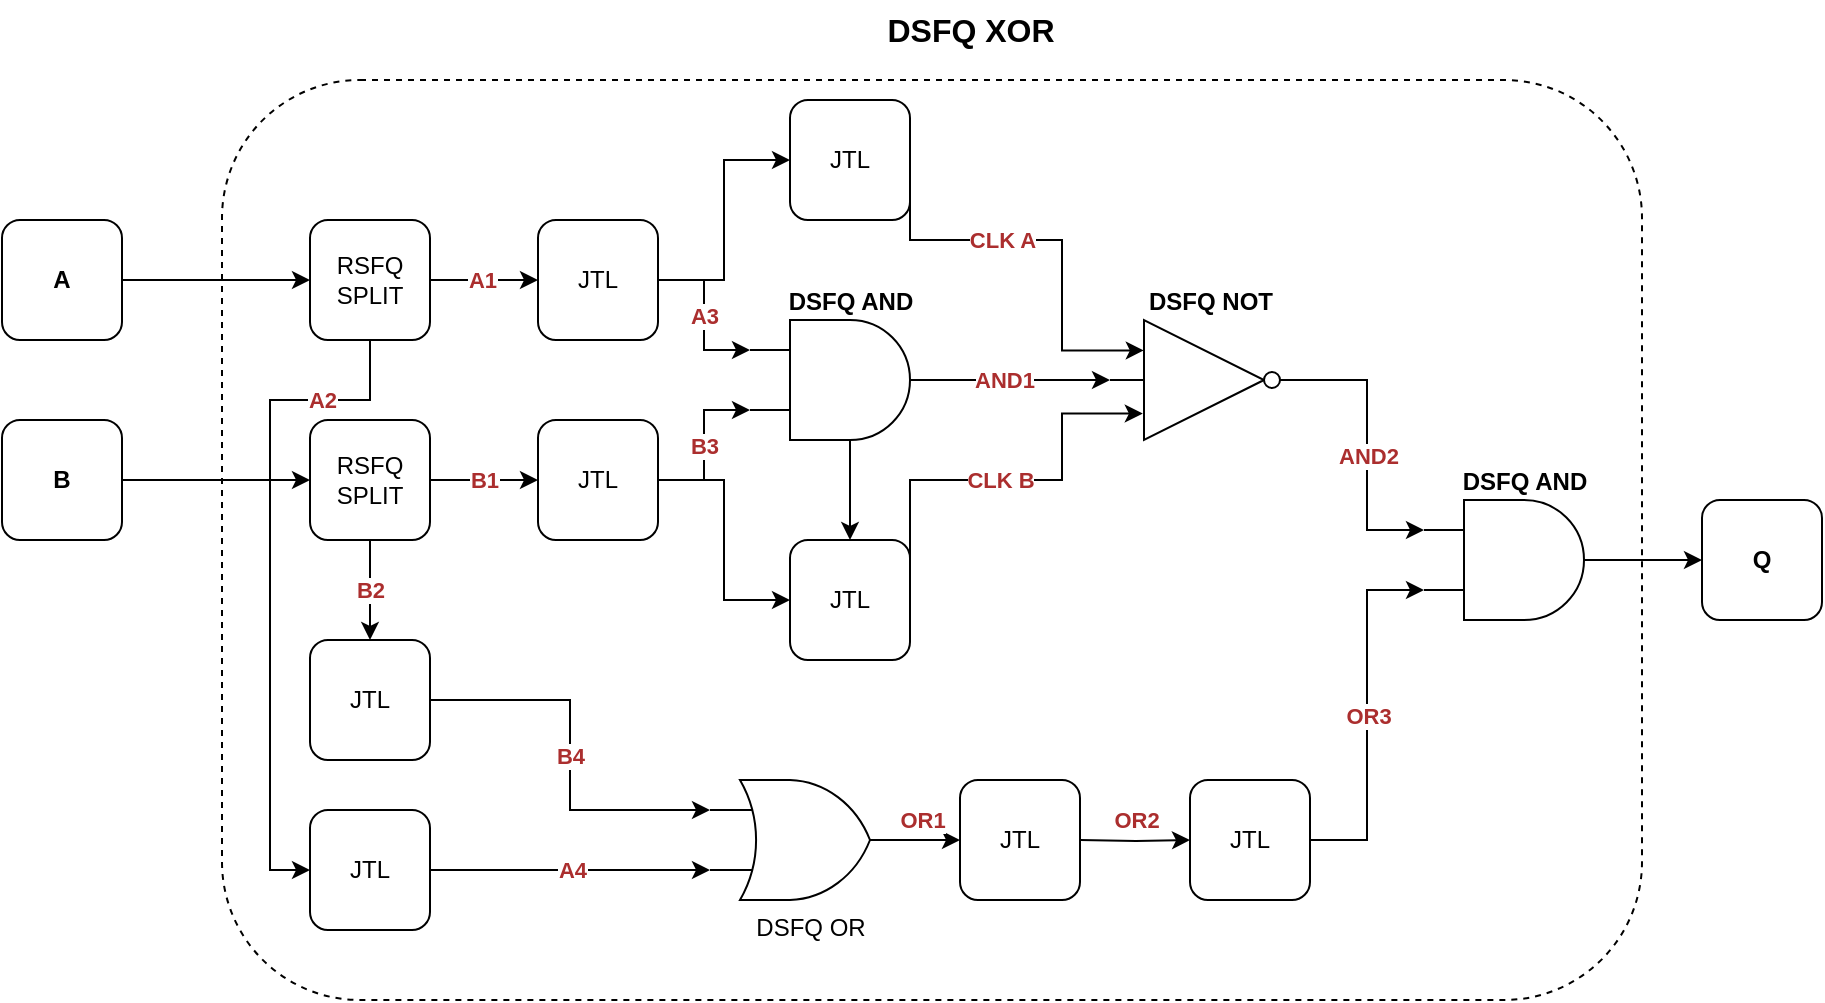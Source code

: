 <mxfile version="21.6.7" type="device">
  <diagram name="Page-1" id="uVY88AYn5NiRDJBffOB0">
    <mxGraphModel dx="2138" dy="778" grid="1" gridSize="10" guides="1" tooltips="1" connect="1" arrows="1" fold="1" page="1" pageScale="1" pageWidth="827" pageHeight="1169" math="0" shadow="0">
      <root>
        <mxCell id="0" />
        <mxCell id="1" parent="0" />
        <mxCell id="nG5wxtSA3B4YETZmWFmu-6" value="" style="rounded=1;whiteSpace=wrap;html=1;dashed=1;" vertex="1" parent="1">
          <mxGeometry x="40" y="140" width="710" height="460" as="geometry" />
        </mxCell>
        <mxCell id="XjQan9eISK3urUrsUjt1-10" value="&lt;font style=&quot;&quot;&gt;&lt;span style=&quot;font-size: 16px;&quot;&gt;&lt;b&gt;DSFQ XOR&lt;/b&gt;&lt;/span&gt;&lt;/font&gt;" style="text;html=1;align=center;verticalAlign=middle;resizable=0;points=[];autosize=1;strokeColor=none;fillColor=none;" parent="1" vertex="1">
          <mxGeometry x="359" y="100" width="110" height="30" as="geometry" />
        </mxCell>
        <mxCell id="XjQan9eISK3urUrsUjt1-79" style="edgeStyle=orthogonalEdgeStyle;rounded=0;orthogonalLoop=1;jettySize=auto;html=1;entryX=0;entryY=0.5;entryDx=0;entryDy=0;exitX=1;exitY=0.5;exitDx=0;exitDy=0;" parent="1" source="nG5wxtSA3B4YETZmWFmu-3" target="XjQan9eISK3urUrsUjt1-51" edge="1">
          <mxGeometry relative="1" as="geometry">
            <mxPoint x="34.0" y="240" as="sourcePoint" />
          </mxGeometry>
        </mxCell>
        <mxCell id="XjQan9eISK3urUrsUjt1-80" style="edgeStyle=orthogonalEdgeStyle;rounded=0;orthogonalLoop=1;jettySize=auto;html=1;entryX=0;entryY=0.5;entryDx=0;entryDy=0;exitX=1;exitY=0.5;exitDx=0;exitDy=0;" parent="1" source="nG5wxtSA3B4YETZmWFmu-5" target="XjQan9eISK3urUrsUjt1-52" edge="1">
          <mxGeometry relative="1" as="geometry">
            <mxPoint x="34.0" y="340" as="sourcePoint" />
          </mxGeometry>
        </mxCell>
        <mxCell id="XjQan9eISK3urUrsUjt1-64" value="&lt;b&gt;&lt;font color=&quot;#ab2e2e&quot;&gt;AND1&lt;/font&gt;&lt;/b&gt;" style="edgeStyle=orthogonalEdgeStyle;rounded=0;orthogonalLoop=1;jettySize=auto;html=1;exitX=1;exitY=0.5;exitDx=0;exitDy=0;exitPerimeter=0;" parent="1" source="XjQan9eISK3urUrsUjt1-47" edge="1">
          <mxGeometry x="-0.343" relative="1" as="geometry">
            <Array as="points">
              <mxPoint x="450" y="290" />
              <mxPoint x="450" y="290" />
            </Array>
            <mxPoint x="484" y="290" as="targetPoint" />
            <mxPoint as="offset" />
          </mxGeometry>
        </mxCell>
        <mxCell id="nG5wxtSA3B4YETZmWFmu-1" value="" style="edgeStyle=orthogonalEdgeStyle;rounded=0;orthogonalLoop=1;jettySize=auto;html=1;" edge="1" parent="1" source="XjQan9eISK3urUrsUjt1-47" target="XjQan9eISK3urUrsUjt1-70">
          <mxGeometry relative="1" as="geometry" />
        </mxCell>
        <mxCell id="XjQan9eISK3urUrsUjt1-47" value="&lt;b&gt;DSFQ AND&lt;/b&gt;" style="verticalLabelPosition=top;shadow=0;dashed=0;align=center;html=1;verticalAlign=bottom;shape=mxgraph.electrical.logic_gates.logic_gate;operation=and;labelPosition=center;" parent="1" vertex="1">
          <mxGeometry x="304" y="260" width="100" height="60" as="geometry" />
        </mxCell>
        <mxCell id="XjQan9eISK3urUrsUjt1-88" value="&lt;b&gt;&lt;font color=&quot;#ab2e2e&quot;&gt;AND2&lt;/font&gt;&lt;/b&gt;" style="edgeStyle=orthogonalEdgeStyle;rounded=0;orthogonalLoop=1;jettySize=auto;html=1;entryX=0;entryY=0.25;entryDx=0;entryDy=0;entryPerimeter=0;" parent="1" source="XjQan9eISK3urUrsUjt1-48" target="XjQan9eISK3urUrsUjt1-76" edge="1">
          <mxGeometry relative="1" as="geometry">
            <mxPoint as="offset" />
          </mxGeometry>
        </mxCell>
        <mxCell id="XjQan9eISK3urUrsUjt1-48" value="&lt;b&gt;DSFQ NOT&lt;/b&gt;" style="verticalLabelPosition=top;shadow=0;dashed=0;align=center;html=1;verticalAlign=bottom;shape=mxgraph.electrical.logic_gates.inverter_2;rotation=0;labelPosition=center;" parent="1" vertex="1">
          <mxGeometry x="484" y="260" width="100" height="60" as="geometry" />
        </mxCell>
        <mxCell id="XjQan9eISK3urUrsUjt1-85" value="&lt;b&gt;&lt;font color=&quot;#ab2e2e&quot;&gt;OR1&lt;/font&gt;&lt;/b&gt;" style="edgeStyle=orthogonalEdgeStyle;rounded=0;orthogonalLoop=1;jettySize=auto;html=1;entryX=0;entryY=0.5;entryDx=0;entryDy=0;" parent="1" source="XjQan9eISK3urUrsUjt1-49" target="XjQan9eISK3urUrsUjt1-83" edge="1">
          <mxGeometry x="0.309" y="10" relative="1" as="geometry">
            <mxPoint as="offset" />
          </mxGeometry>
        </mxCell>
        <mxCell id="XjQan9eISK3urUrsUjt1-49" value="DSFQ OR" style="verticalLabelPosition=bottom;shadow=0;dashed=0;align=center;html=1;verticalAlign=top;shape=mxgraph.electrical.logic_gates.logic_gate;operation=or;" parent="1" vertex="1">
          <mxGeometry x="284" y="490" width="100" height="60" as="geometry" />
        </mxCell>
        <mxCell id="XjQan9eISK3urUrsUjt1-63" style="edgeStyle=orthogonalEdgeStyle;rounded=0;orthogonalLoop=1;jettySize=auto;html=1;entryX=0;entryY=0.5;entryDx=0;entryDy=0;" parent="1" edge="1">
          <mxGeometry relative="1" as="geometry">
            <mxPoint x="359" y="60" as="sourcePoint" />
          </mxGeometry>
        </mxCell>
        <mxCell id="XjQan9eISK3urUrsUjt1-56" value="&lt;b&gt;&lt;font color=&quot;#ab2e2e&quot;&gt;A1&lt;/font&gt;&lt;/b&gt;" style="edgeStyle=orthogonalEdgeStyle;rounded=0;orthogonalLoop=1;jettySize=auto;html=1;entryX=0;entryY=0.5;entryDx=0;entryDy=0;" parent="1" source="XjQan9eISK3urUrsUjt1-51" target="XjQan9eISK3urUrsUjt1-53" edge="1">
          <mxGeometry x="-0.037" relative="1" as="geometry">
            <mxPoint as="offset" />
          </mxGeometry>
        </mxCell>
        <mxCell id="XjQan9eISK3urUrsUjt1-78" value="&lt;b&gt;&lt;font color=&quot;#ab2e2e&quot;&gt;A2&lt;/font&gt;&lt;/b&gt;" style="edgeStyle=orthogonalEdgeStyle;rounded=0;orthogonalLoop=1;jettySize=auto;html=1;entryX=0;entryY=0.5;entryDx=0;entryDy=0;exitX=0.5;exitY=1;exitDx=0;exitDy=0;" parent="1" source="XjQan9eISK3urUrsUjt1-51" target="XjQan9eISK3urUrsUjt1-77" edge="1">
          <mxGeometry x="-0.678" relative="1" as="geometry">
            <Array as="points">
              <mxPoint x="114" y="300" />
              <mxPoint x="64" y="300" />
              <mxPoint x="64" y="535" />
            </Array>
            <mxPoint as="offset" />
          </mxGeometry>
        </mxCell>
        <mxCell id="XjQan9eISK3urUrsUjt1-51" value="RSFQ SPLIT" style="rounded=1;whiteSpace=wrap;html=1;" parent="1" vertex="1">
          <mxGeometry x="84" y="210" width="60" height="60" as="geometry" />
        </mxCell>
        <mxCell id="XjQan9eISK3urUrsUjt1-57" value="&lt;b&gt;&lt;font color=&quot;#ab2e2e&quot;&gt;B1&lt;/font&gt;&lt;/b&gt;" style="edgeStyle=orthogonalEdgeStyle;rounded=0;orthogonalLoop=1;jettySize=auto;html=1;entryX=0;entryY=0.5;entryDx=0;entryDy=0;" parent="1" source="XjQan9eISK3urUrsUjt1-52" target="XjQan9eISK3urUrsUjt1-54" edge="1">
          <mxGeometry relative="1" as="geometry" />
        </mxCell>
        <mxCell id="XjQan9eISK3urUrsUjt1-58" value="&lt;b&gt;&lt;font color=&quot;#ab2e2e&quot;&gt;B2&lt;/font&gt;&lt;/b&gt;" style="edgeStyle=orthogonalEdgeStyle;rounded=0;orthogonalLoop=1;jettySize=auto;html=1;entryX=0.5;entryY=0;entryDx=0;entryDy=0;" parent="1" source="XjQan9eISK3urUrsUjt1-52" target="XjQan9eISK3urUrsUjt1-55" edge="1">
          <mxGeometry relative="1" as="geometry" />
        </mxCell>
        <mxCell id="XjQan9eISK3urUrsUjt1-52" value="RSFQ SPLIT" style="rounded=1;whiteSpace=wrap;html=1;" parent="1" vertex="1">
          <mxGeometry x="84" y="310" width="60" height="60" as="geometry" />
        </mxCell>
        <mxCell id="XjQan9eISK3urUrsUjt1-60" value="&lt;font color=&quot;#ab2e2e&quot;&gt;&lt;b&gt;A3&lt;/b&gt;&lt;/font&gt;" style="edgeStyle=orthogonalEdgeStyle;rounded=0;orthogonalLoop=1;jettySize=auto;html=1;entryX=0;entryY=0.25;entryDx=0;entryDy=0;entryPerimeter=0;" parent="1" source="XjQan9eISK3urUrsUjt1-53" target="XjQan9eISK3urUrsUjt1-47" edge="1">
          <mxGeometry x="-0.001" relative="1" as="geometry">
            <mxPoint as="offset" />
          </mxGeometry>
        </mxCell>
        <mxCell id="XjQan9eISK3urUrsUjt1-67" style="edgeStyle=orthogonalEdgeStyle;rounded=0;orthogonalLoop=1;jettySize=auto;html=1;" parent="1" source="XjQan9eISK3urUrsUjt1-53" target="XjQan9eISK3urUrsUjt1-65" edge="1">
          <mxGeometry relative="1" as="geometry" />
        </mxCell>
        <mxCell id="XjQan9eISK3urUrsUjt1-53" value="JTL" style="rounded=1;whiteSpace=wrap;html=1;" parent="1" vertex="1">
          <mxGeometry x="198" y="210" width="60" height="60" as="geometry" />
        </mxCell>
        <mxCell id="XjQan9eISK3urUrsUjt1-61" value="&lt;font color=&quot;#ab2e2e&quot;&gt;&lt;b&gt;B3&lt;/b&gt;&lt;/font&gt;" style="edgeStyle=orthogonalEdgeStyle;rounded=0;orthogonalLoop=1;jettySize=auto;html=1;entryX=0;entryY=0.75;entryDx=0;entryDy=0;entryPerimeter=0;" parent="1" source="XjQan9eISK3urUrsUjt1-54" target="XjQan9eISK3urUrsUjt1-47" edge="1">
          <mxGeometry x="0.005" relative="1" as="geometry">
            <mxPoint as="offset" />
          </mxGeometry>
        </mxCell>
        <mxCell id="XjQan9eISK3urUrsUjt1-72" style="edgeStyle=orthogonalEdgeStyle;rounded=0;orthogonalLoop=1;jettySize=auto;html=1;entryX=0;entryY=0.5;entryDx=0;entryDy=0;" parent="1" source="XjQan9eISK3urUrsUjt1-54" target="XjQan9eISK3urUrsUjt1-70" edge="1">
          <mxGeometry relative="1" as="geometry" />
        </mxCell>
        <mxCell id="XjQan9eISK3urUrsUjt1-54" value="JTL" style="rounded=1;whiteSpace=wrap;html=1;" parent="1" vertex="1">
          <mxGeometry x="198" y="310" width="60" height="60" as="geometry" />
        </mxCell>
        <mxCell id="XjQan9eISK3urUrsUjt1-81" value="&lt;b&gt;&lt;font color=&quot;#ab2e2e&quot;&gt;B4&lt;/font&gt;&lt;/b&gt;" style="edgeStyle=orthogonalEdgeStyle;rounded=0;orthogonalLoop=1;jettySize=auto;html=1;entryX=0;entryY=0.25;entryDx=0;entryDy=0;entryPerimeter=0;" parent="1" source="XjQan9eISK3urUrsUjt1-55" target="XjQan9eISK3urUrsUjt1-49" edge="1">
          <mxGeometry relative="1" as="geometry" />
        </mxCell>
        <mxCell id="XjQan9eISK3urUrsUjt1-55" value="JTL" style="rounded=1;whiteSpace=wrap;html=1;" parent="1" vertex="1">
          <mxGeometry x="84" y="420" width="60" height="60" as="geometry" />
        </mxCell>
        <mxCell id="XjQan9eISK3urUrsUjt1-65" value="JTL" style="rounded=1;whiteSpace=wrap;html=1;" parent="1" vertex="1">
          <mxGeometry x="324" y="150" width="60" height="60" as="geometry" />
        </mxCell>
        <mxCell id="XjQan9eISK3urUrsUjt1-68" value="&lt;b&gt;&lt;font color=&quot;#ab2e2e&quot;&gt;CLK A&lt;/font&gt;&lt;/b&gt;" style="edgeStyle=orthogonalEdgeStyle;rounded=0;orthogonalLoop=1;jettySize=auto;html=1;entryX=0.169;entryY=0.254;entryDx=0;entryDy=0;entryPerimeter=0;exitX=1;exitY=0.5;exitDx=0;exitDy=0;" parent="1" source="XjQan9eISK3urUrsUjt1-65" target="XjQan9eISK3urUrsUjt1-48" edge="1">
          <mxGeometry x="-0.192" relative="1" as="geometry">
            <mxPoint x="469" y="180" as="sourcePoint" />
            <Array as="points">
              <mxPoint x="384" y="220" />
              <mxPoint x="460" y="220" />
              <mxPoint x="460" y="275" />
            </Array>
            <mxPoint as="offset" />
          </mxGeometry>
        </mxCell>
        <mxCell id="XjQan9eISK3urUrsUjt1-70" value="JTL" style="rounded=1;whiteSpace=wrap;html=1;" parent="1" vertex="1">
          <mxGeometry x="324" y="370" width="60" height="60" as="geometry" />
        </mxCell>
        <mxCell id="XjQan9eISK3urUrsUjt1-74" value="&lt;b&gt;&lt;font color=&quot;#ab2e2e&quot;&gt;CLK B&lt;/font&gt;&lt;/b&gt;" style="edgeStyle=orthogonalEdgeStyle;rounded=0;orthogonalLoop=1;jettySize=auto;html=1;exitX=1;exitY=0.5;exitDx=0;exitDy=0;entryX=0.164;entryY=0.78;entryDx=0;entryDy=0;entryPerimeter=0;" parent="1" source="XjQan9eISK3urUrsUjt1-70" target="XjQan9eISK3urUrsUjt1-48" edge="1">
          <mxGeometry relative="1" as="geometry">
            <mxPoint x="469" y="400" as="sourcePoint" />
            <mxPoint x="470" y="310" as="targetPoint" />
            <Array as="points">
              <mxPoint x="384" y="340" />
              <mxPoint x="460" y="340" />
              <mxPoint x="460" y="307" />
            </Array>
          </mxGeometry>
        </mxCell>
        <mxCell id="XjQan9eISK3urUrsUjt1-89" style="edgeStyle=orthogonalEdgeStyle;rounded=0;orthogonalLoop=1;jettySize=auto;html=1;entryX=0;entryY=0.5;entryDx=0;entryDy=0;" parent="1" source="XjQan9eISK3urUrsUjt1-76" target="nG5wxtSA3B4YETZmWFmu-7" edge="1">
          <mxGeometry relative="1" as="geometry">
            <mxPoint x="780" y="380" as="targetPoint" />
          </mxGeometry>
        </mxCell>
        <mxCell id="XjQan9eISK3urUrsUjt1-76" value="&lt;b&gt;&lt;font&gt;DSFQ AND&lt;/font&gt;&lt;/b&gt;" style="verticalLabelPosition=top;shadow=0;dashed=0;align=center;html=1;verticalAlign=bottom;shape=mxgraph.electrical.logic_gates.logic_gate;operation=and;labelPosition=center;fontColor=#000000;" parent="1" vertex="1">
          <mxGeometry x="641" y="350" width="100" height="60" as="geometry" />
        </mxCell>
        <mxCell id="XjQan9eISK3urUrsUjt1-82" value="&lt;b&gt;&lt;font color=&quot;#ab2e2e&quot;&gt;A4&lt;/font&gt;&lt;/b&gt;" style="edgeStyle=orthogonalEdgeStyle;rounded=0;orthogonalLoop=1;jettySize=auto;html=1;entryX=0;entryY=0.75;entryDx=0;entryDy=0;entryPerimeter=0;" parent="1" source="XjQan9eISK3urUrsUjt1-77" target="XjQan9eISK3urUrsUjt1-49" edge="1">
          <mxGeometry x="0.005" relative="1" as="geometry">
            <mxPoint as="offset" />
          </mxGeometry>
        </mxCell>
        <mxCell id="XjQan9eISK3urUrsUjt1-77" value="JTL" style="rounded=1;whiteSpace=wrap;html=1;" parent="1" vertex="1">
          <mxGeometry x="84" y="505" width="60" height="60" as="geometry" />
        </mxCell>
        <mxCell id="XjQan9eISK3urUrsUjt1-86" value="&lt;b&gt;&lt;font color=&quot;#ab2e2e&quot;&gt;OR2&lt;/font&gt;&lt;/b&gt;" style="edgeStyle=orthogonalEdgeStyle;rounded=0;orthogonalLoop=1;jettySize=auto;html=1;entryX=0;entryY=0.5;entryDx=0;entryDy=0;" parent="1" target="XjQan9eISK3urUrsUjt1-84" edge="1">
          <mxGeometry x="0.027" y="10" relative="1" as="geometry">
            <mxPoint x="469" y="520" as="sourcePoint" />
            <mxPoint as="offset" />
          </mxGeometry>
        </mxCell>
        <mxCell id="XjQan9eISK3urUrsUjt1-83" value="JTL" style="rounded=1;whiteSpace=wrap;html=1;" parent="1" vertex="1">
          <mxGeometry x="409" y="490" width="60" height="60" as="geometry" />
        </mxCell>
        <mxCell id="XjQan9eISK3urUrsUjt1-87" value="&lt;b&gt;&lt;font color=&quot;#ab2e2e&quot;&gt;OR3&lt;/font&gt;&lt;/b&gt;" style="edgeStyle=orthogonalEdgeStyle;rounded=0;orthogonalLoop=1;jettySize=auto;html=1;entryX=0;entryY=0.75;entryDx=0;entryDy=0;entryPerimeter=0;" parent="1" source="XjQan9eISK3urUrsUjt1-84" target="XjQan9eISK3urUrsUjt1-76" edge="1">
          <mxGeometry relative="1" as="geometry" />
        </mxCell>
        <mxCell id="XjQan9eISK3urUrsUjt1-84" value="JTL" style="rounded=1;whiteSpace=wrap;html=1;" parent="1" vertex="1">
          <mxGeometry x="524" y="490" width="60" height="60" as="geometry" />
        </mxCell>
        <mxCell id="nG5wxtSA3B4YETZmWFmu-3" value="A" style="rounded=1;whiteSpace=wrap;html=1;fontStyle=1" vertex="1" parent="1">
          <mxGeometry x="-70" y="210" width="60" height="60" as="geometry" />
        </mxCell>
        <mxCell id="nG5wxtSA3B4YETZmWFmu-5" value="B" style="rounded=1;whiteSpace=wrap;html=1;fontStyle=1" vertex="1" parent="1">
          <mxGeometry x="-70" y="310" width="60" height="60" as="geometry" />
        </mxCell>
        <mxCell id="nG5wxtSA3B4YETZmWFmu-7" value="Q" style="rounded=1;whiteSpace=wrap;html=1;fontStyle=1" vertex="1" parent="1">
          <mxGeometry x="780" y="350" width="60" height="60" as="geometry" />
        </mxCell>
      </root>
    </mxGraphModel>
  </diagram>
</mxfile>
